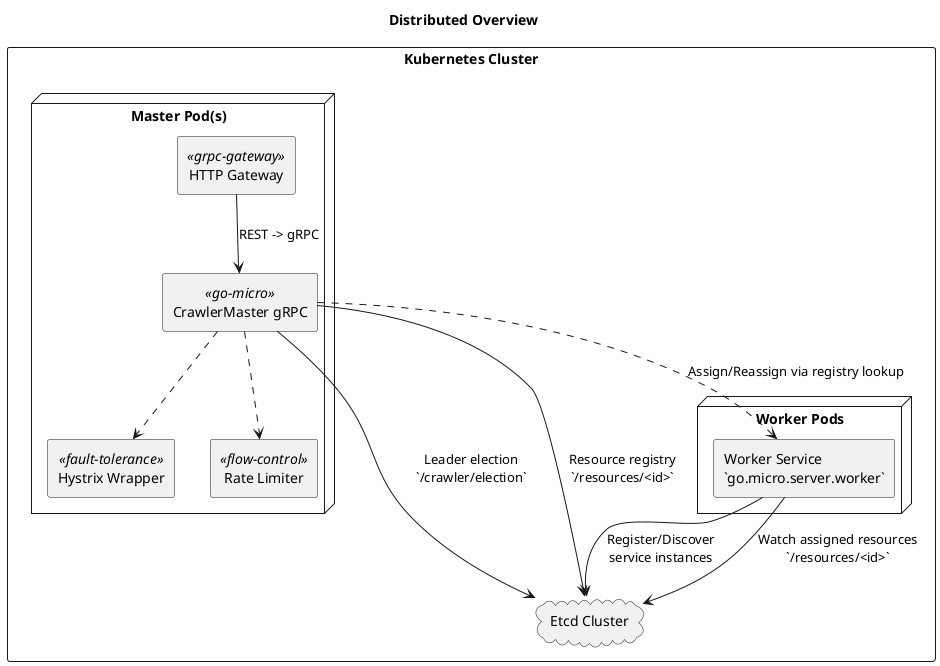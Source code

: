 @startuml
title Distributed Overview

skinparam componentStyle rectangle

rectangle "Kubernetes Cluster" {
  node "Master Pod(s)" as master_pod {
    [HTTP Gateway] <<grpc-gateway>>
    [CrawlerMaster gRPC] <<go-micro>>
    [Hystrix Wrapper] <<fault-tolerance>>
    [Rate Limiter] <<flow-control>>
  }
  node "Worker Pods" as worker_pods {
    component "Worker Service\n`go.micro.server.worker`" as worker_svc
  }
  cloud "Etcd Cluster" as etcd

  [HTTP Gateway] --> [CrawlerMaster gRPC] : REST -> gRPC
  [CrawlerMaster gRPC] ..> [Hystrix Wrapper]
  [CrawlerMaster gRPC] ..> [Rate Limiter]

  [CrawlerMaster gRPC] --> etcd : Leader election\n`/crawler/election`
  [CrawlerMaster gRPC] --> etcd : Resource registry\n`/resources/<id>`
  worker_svc --> etcd : Register/Discover\nservice instances
  worker_svc --> etcd : Watch assigned resources\n`/resources/<id>`

  [CrawlerMaster gRPC] ..> worker_svc : Assign/Reassign via registry lookup
}

@enduml
